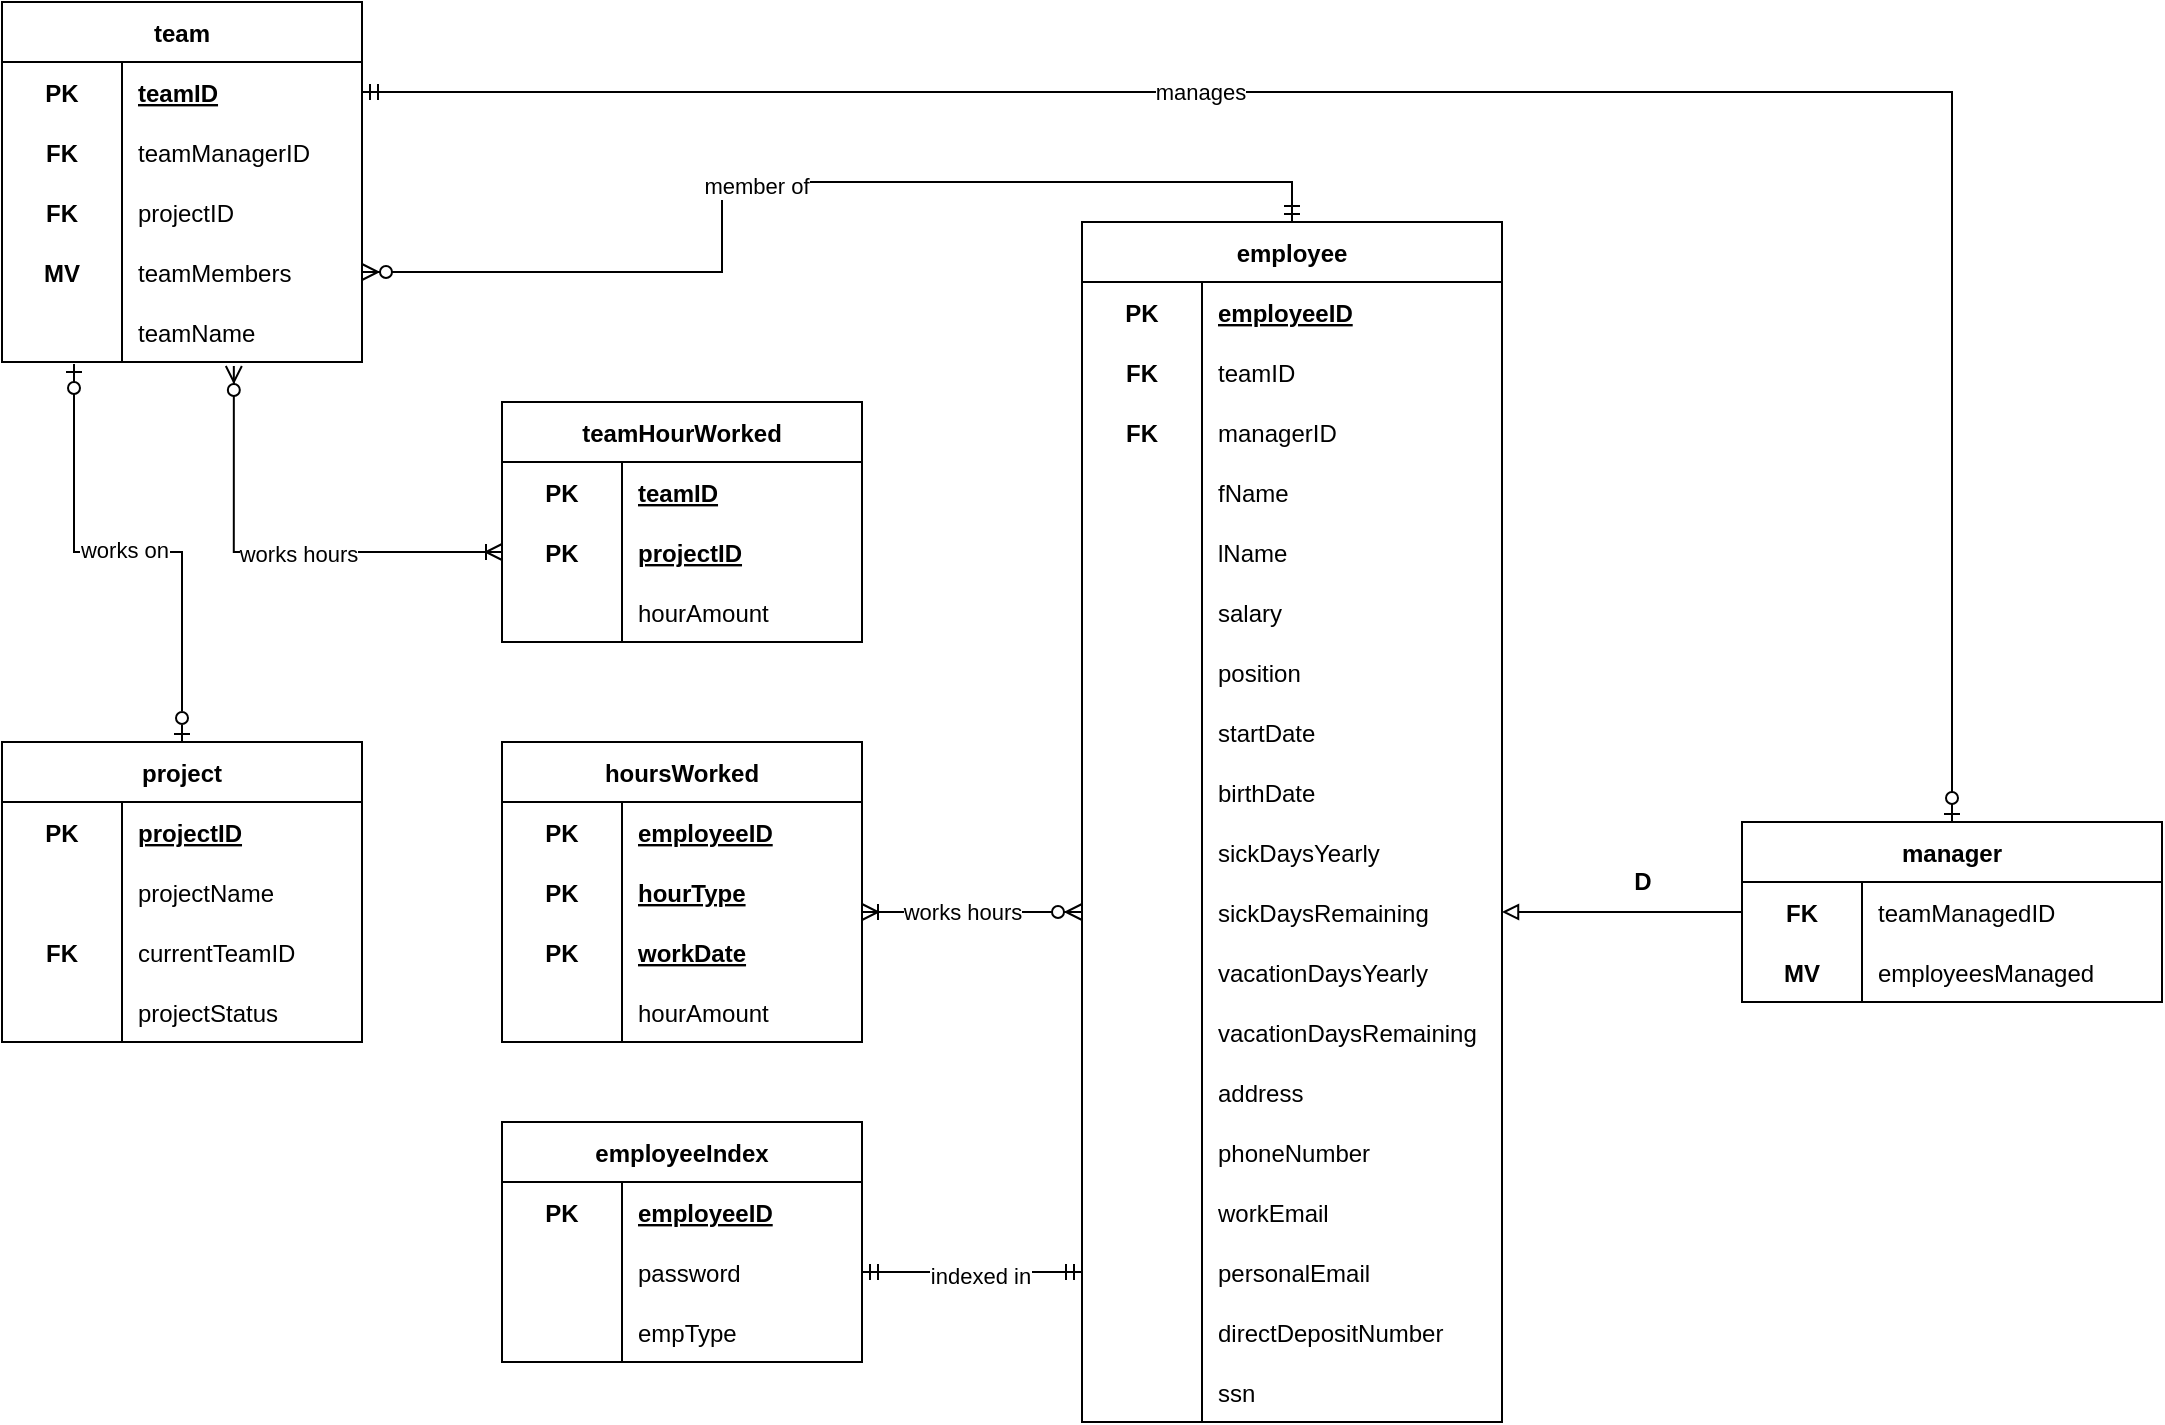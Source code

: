 <mxfile version="20.5.3" type="device"><diagram id="UyxxcoIgogBqNvBhuy1x" name="Page-1"><mxGraphModel dx="1550" dy="852" grid="1" gridSize="10" guides="1" tooltips="1" connect="1" arrows="1" fold="1" page="1" pageScale="1" pageWidth="850" pageHeight="1100" math="0" shadow="0"><root><mxCell id="0"/><mxCell id="1" parent="0"/><mxCell id="h17wsLK1mY-6KiCvtkAH-1" value="employee" style="shape=table;startSize=30;container=1;collapsible=1;childLayout=tableLayout;fixedRows=1;rowLines=0;fontStyle=1;align=center;resizeLast=1;" vertex="1" parent="1"><mxGeometry x="680" y="350" width="210" height="600" as="geometry"/></mxCell><mxCell id="h17wsLK1mY-6KiCvtkAH-2" value="" style="shape=tableRow;horizontal=0;startSize=0;swimlaneHead=0;swimlaneBody=0;fillColor=none;collapsible=0;dropTarget=0;points=[[0,0.5],[1,0.5]];portConstraint=eastwest;top=0;left=0;right=0;bottom=0;" vertex="1" parent="h17wsLK1mY-6KiCvtkAH-1"><mxGeometry y="30" width="210" height="30" as="geometry"/></mxCell><mxCell id="h17wsLK1mY-6KiCvtkAH-3" value="PK" style="shape=partialRectangle;connectable=0;fillColor=none;top=0;left=0;bottom=0;right=0;fontStyle=1;overflow=hidden;" vertex="1" parent="h17wsLK1mY-6KiCvtkAH-2"><mxGeometry width="60" height="30" as="geometry"><mxRectangle width="60" height="30" as="alternateBounds"/></mxGeometry></mxCell><mxCell id="h17wsLK1mY-6KiCvtkAH-4" value="employeeID" style="shape=partialRectangle;connectable=0;fillColor=none;top=0;left=0;bottom=0;right=0;align=left;spacingLeft=6;fontStyle=5;overflow=hidden;" vertex="1" parent="h17wsLK1mY-6KiCvtkAH-2"><mxGeometry x="60" width="150" height="30" as="geometry"><mxRectangle width="150" height="30" as="alternateBounds"/></mxGeometry></mxCell><mxCell id="h17wsLK1mY-6KiCvtkAH-8" value="" style="shape=tableRow;horizontal=0;startSize=0;swimlaneHead=0;swimlaneBody=0;fillColor=none;collapsible=0;dropTarget=0;points=[[0,0.5],[1,0.5]];portConstraint=eastwest;top=0;left=0;right=0;bottom=0;" vertex="1" parent="h17wsLK1mY-6KiCvtkAH-1"><mxGeometry y="60" width="210" height="30" as="geometry"/></mxCell><mxCell id="h17wsLK1mY-6KiCvtkAH-9" value="FK" style="shape=partialRectangle;connectable=0;fillColor=none;top=0;left=0;bottom=0;right=0;editable=1;overflow=hidden;fontStyle=1" vertex="1" parent="h17wsLK1mY-6KiCvtkAH-8"><mxGeometry width="60" height="30" as="geometry"><mxRectangle width="60" height="30" as="alternateBounds"/></mxGeometry></mxCell><mxCell id="h17wsLK1mY-6KiCvtkAH-10" value="teamID" style="shape=partialRectangle;connectable=0;fillColor=none;top=0;left=0;bottom=0;right=0;align=left;spacingLeft=6;overflow=hidden;" vertex="1" parent="h17wsLK1mY-6KiCvtkAH-8"><mxGeometry x="60" width="150" height="30" as="geometry"><mxRectangle width="150" height="30" as="alternateBounds"/></mxGeometry></mxCell><mxCell id="h17wsLK1mY-6KiCvtkAH-11" value="" style="shape=tableRow;horizontal=0;startSize=0;swimlaneHead=0;swimlaneBody=0;fillColor=none;collapsible=0;dropTarget=0;points=[[0,0.5],[1,0.5]];portConstraint=eastwest;top=0;left=0;right=0;bottom=0;" vertex="1" parent="h17wsLK1mY-6KiCvtkAH-1"><mxGeometry y="90" width="210" height="30" as="geometry"/></mxCell><mxCell id="h17wsLK1mY-6KiCvtkAH-12" value="FK" style="shape=partialRectangle;connectable=0;fillColor=none;top=0;left=0;bottom=0;right=0;editable=1;overflow=hidden;fontStyle=1" vertex="1" parent="h17wsLK1mY-6KiCvtkAH-11"><mxGeometry width="60" height="30" as="geometry"><mxRectangle width="60" height="30" as="alternateBounds"/></mxGeometry></mxCell><mxCell id="h17wsLK1mY-6KiCvtkAH-13" value="managerID" style="shape=partialRectangle;connectable=0;fillColor=none;top=0;left=0;bottom=0;right=0;align=left;spacingLeft=6;overflow=hidden;" vertex="1" parent="h17wsLK1mY-6KiCvtkAH-11"><mxGeometry x="60" width="150" height="30" as="geometry"><mxRectangle width="150" height="30" as="alternateBounds"/></mxGeometry></mxCell><mxCell id="h17wsLK1mY-6KiCvtkAH-17" value="" style="shape=tableRow;horizontal=0;startSize=0;swimlaneHead=0;swimlaneBody=0;fillColor=none;collapsible=0;dropTarget=0;points=[[0,0.5],[1,0.5]];portConstraint=eastwest;top=0;left=0;right=0;bottom=0;" vertex="1" parent="h17wsLK1mY-6KiCvtkAH-1"><mxGeometry y="120" width="210" height="30" as="geometry"/></mxCell><mxCell id="h17wsLK1mY-6KiCvtkAH-18" value="" style="shape=partialRectangle;connectable=0;fillColor=none;top=0;left=0;bottom=0;right=0;editable=1;overflow=hidden;" vertex="1" parent="h17wsLK1mY-6KiCvtkAH-17"><mxGeometry width="60" height="30" as="geometry"><mxRectangle width="60" height="30" as="alternateBounds"/></mxGeometry></mxCell><mxCell id="h17wsLK1mY-6KiCvtkAH-19" value="fName" style="shape=partialRectangle;connectable=0;fillColor=none;top=0;left=0;bottom=0;right=0;align=left;spacingLeft=6;overflow=hidden;" vertex="1" parent="h17wsLK1mY-6KiCvtkAH-17"><mxGeometry x="60" width="150" height="30" as="geometry"><mxRectangle width="150" height="30" as="alternateBounds"/></mxGeometry></mxCell><mxCell id="h17wsLK1mY-6KiCvtkAH-20" value="" style="shape=tableRow;horizontal=0;startSize=0;swimlaneHead=0;swimlaneBody=0;fillColor=none;collapsible=0;dropTarget=0;points=[[0,0.5],[1,0.5]];portConstraint=eastwest;top=0;left=0;right=0;bottom=0;" vertex="1" parent="h17wsLK1mY-6KiCvtkAH-1"><mxGeometry y="150" width="210" height="30" as="geometry"/></mxCell><mxCell id="h17wsLK1mY-6KiCvtkAH-21" value="" style="shape=partialRectangle;connectable=0;fillColor=none;top=0;left=0;bottom=0;right=0;editable=1;overflow=hidden;" vertex="1" parent="h17wsLK1mY-6KiCvtkAH-20"><mxGeometry width="60" height="30" as="geometry"><mxRectangle width="60" height="30" as="alternateBounds"/></mxGeometry></mxCell><mxCell id="h17wsLK1mY-6KiCvtkAH-22" value="lName" style="shape=partialRectangle;connectable=0;fillColor=none;top=0;left=0;bottom=0;right=0;align=left;spacingLeft=6;overflow=hidden;" vertex="1" parent="h17wsLK1mY-6KiCvtkAH-20"><mxGeometry x="60" width="150" height="30" as="geometry"><mxRectangle width="150" height="30" as="alternateBounds"/></mxGeometry></mxCell><mxCell id="h17wsLK1mY-6KiCvtkAH-23" value="" style="shape=tableRow;horizontal=0;startSize=0;swimlaneHead=0;swimlaneBody=0;fillColor=none;collapsible=0;dropTarget=0;points=[[0,0.5],[1,0.5]];portConstraint=eastwest;top=0;left=0;right=0;bottom=0;" vertex="1" parent="h17wsLK1mY-6KiCvtkAH-1"><mxGeometry y="180" width="210" height="30" as="geometry"/></mxCell><mxCell id="h17wsLK1mY-6KiCvtkAH-24" value="" style="shape=partialRectangle;connectable=0;fillColor=none;top=0;left=0;bottom=0;right=0;editable=1;overflow=hidden;" vertex="1" parent="h17wsLK1mY-6KiCvtkAH-23"><mxGeometry width="60" height="30" as="geometry"><mxRectangle width="60" height="30" as="alternateBounds"/></mxGeometry></mxCell><mxCell id="h17wsLK1mY-6KiCvtkAH-25" value="salary" style="shape=partialRectangle;connectable=0;fillColor=none;top=0;left=0;bottom=0;right=0;align=left;spacingLeft=6;overflow=hidden;" vertex="1" parent="h17wsLK1mY-6KiCvtkAH-23"><mxGeometry x="60" width="150" height="30" as="geometry"><mxRectangle width="150" height="30" as="alternateBounds"/></mxGeometry></mxCell><mxCell id="h17wsLK1mY-6KiCvtkAH-26" value="" style="shape=tableRow;horizontal=0;startSize=0;swimlaneHead=0;swimlaneBody=0;fillColor=none;collapsible=0;dropTarget=0;points=[[0,0.5],[1,0.5]];portConstraint=eastwest;top=0;left=0;right=0;bottom=0;" vertex="1" parent="h17wsLK1mY-6KiCvtkAH-1"><mxGeometry y="210" width="210" height="30" as="geometry"/></mxCell><mxCell id="h17wsLK1mY-6KiCvtkAH-27" value="" style="shape=partialRectangle;connectable=0;fillColor=none;top=0;left=0;bottom=0;right=0;editable=1;overflow=hidden;" vertex="1" parent="h17wsLK1mY-6KiCvtkAH-26"><mxGeometry width="60" height="30" as="geometry"><mxRectangle width="60" height="30" as="alternateBounds"/></mxGeometry></mxCell><mxCell id="h17wsLK1mY-6KiCvtkAH-28" value="position" style="shape=partialRectangle;connectable=0;fillColor=none;top=0;left=0;bottom=0;right=0;align=left;spacingLeft=6;overflow=hidden;" vertex="1" parent="h17wsLK1mY-6KiCvtkAH-26"><mxGeometry x="60" width="150" height="30" as="geometry"><mxRectangle width="150" height="30" as="alternateBounds"/></mxGeometry></mxCell><mxCell id="h17wsLK1mY-6KiCvtkAH-29" value="" style="shape=tableRow;horizontal=0;startSize=0;swimlaneHead=0;swimlaneBody=0;fillColor=none;collapsible=0;dropTarget=0;points=[[0,0.5],[1,0.5]];portConstraint=eastwest;top=0;left=0;right=0;bottom=0;" vertex="1" parent="h17wsLK1mY-6KiCvtkAH-1"><mxGeometry y="240" width="210" height="30" as="geometry"/></mxCell><mxCell id="h17wsLK1mY-6KiCvtkAH-30" value="" style="shape=partialRectangle;connectable=0;fillColor=none;top=0;left=0;bottom=0;right=0;editable=1;overflow=hidden;" vertex="1" parent="h17wsLK1mY-6KiCvtkAH-29"><mxGeometry width="60" height="30" as="geometry"><mxRectangle width="60" height="30" as="alternateBounds"/></mxGeometry></mxCell><mxCell id="h17wsLK1mY-6KiCvtkAH-31" value="startDate" style="shape=partialRectangle;connectable=0;fillColor=none;top=0;left=0;bottom=0;right=0;align=left;spacingLeft=6;overflow=hidden;" vertex="1" parent="h17wsLK1mY-6KiCvtkAH-29"><mxGeometry x="60" width="150" height="30" as="geometry"><mxRectangle width="150" height="30" as="alternateBounds"/></mxGeometry></mxCell><mxCell id="h17wsLK1mY-6KiCvtkAH-32" value="" style="shape=tableRow;horizontal=0;startSize=0;swimlaneHead=0;swimlaneBody=0;fillColor=none;collapsible=0;dropTarget=0;points=[[0,0.5],[1,0.5]];portConstraint=eastwest;top=0;left=0;right=0;bottom=0;" vertex="1" parent="h17wsLK1mY-6KiCvtkAH-1"><mxGeometry y="270" width="210" height="30" as="geometry"/></mxCell><mxCell id="h17wsLK1mY-6KiCvtkAH-33" value="" style="shape=partialRectangle;connectable=0;fillColor=none;top=0;left=0;bottom=0;right=0;editable=1;overflow=hidden;" vertex="1" parent="h17wsLK1mY-6KiCvtkAH-32"><mxGeometry width="60" height="30" as="geometry"><mxRectangle width="60" height="30" as="alternateBounds"/></mxGeometry></mxCell><mxCell id="h17wsLK1mY-6KiCvtkAH-34" value="birthDate" style="shape=partialRectangle;connectable=0;fillColor=none;top=0;left=0;bottom=0;right=0;align=left;spacingLeft=6;overflow=hidden;" vertex="1" parent="h17wsLK1mY-6KiCvtkAH-32"><mxGeometry x="60" width="150" height="30" as="geometry"><mxRectangle width="150" height="30" as="alternateBounds"/></mxGeometry></mxCell><mxCell id="h17wsLK1mY-6KiCvtkAH-35" value="" style="shape=tableRow;horizontal=0;startSize=0;swimlaneHead=0;swimlaneBody=0;fillColor=none;collapsible=0;dropTarget=0;points=[[0,0.5],[1,0.5]];portConstraint=eastwest;top=0;left=0;right=0;bottom=0;" vertex="1" parent="h17wsLK1mY-6KiCvtkAH-1"><mxGeometry y="300" width="210" height="30" as="geometry"/></mxCell><mxCell id="h17wsLK1mY-6KiCvtkAH-36" value="" style="shape=partialRectangle;connectable=0;fillColor=none;top=0;left=0;bottom=0;right=0;editable=1;overflow=hidden;" vertex="1" parent="h17wsLK1mY-6KiCvtkAH-35"><mxGeometry width="60" height="30" as="geometry"><mxRectangle width="60" height="30" as="alternateBounds"/></mxGeometry></mxCell><mxCell id="h17wsLK1mY-6KiCvtkAH-37" value="sickDaysYearly" style="shape=partialRectangle;connectable=0;fillColor=none;top=0;left=0;bottom=0;right=0;align=left;spacingLeft=6;overflow=hidden;" vertex="1" parent="h17wsLK1mY-6KiCvtkAH-35"><mxGeometry x="60" width="150" height="30" as="geometry"><mxRectangle width="150" height="30" as="alternateBounds"/></mxGeometry></mxCell><mxCell id="h17wsLK1mY-6KiCvtkAH-38" value="" style="shape=tableRow;horizontal=0;startSize=0;swimlaneHead=0;swimlaneBody=0;fillColor=none;collapsible=0;dropTarget=0;points=[[0,0.5],[1,0.5]];portConstraint=eastwest;top=0;left=0;right=0;bottom=0;" vertex="1" parent="h17wsLK1mY-6KiCvtkAH-1"><mxGeometry y="330" width="210" height="30" as="geometry"/></mxCell><mxCell id="h17wsLK1mY-6KiCvtkAH-39" value="" style="shape=partialRectangle;connectable=0;fillColor=none;top=0;left=0;bottom=0;right=0;editable=1;overflow=hidden;" vertex="1" parent="h17wsLK1mY-6KiCvtkAH-38"><mxGeometry width="60" height="30" as="geometry"><mxRectangle width="60" height="30" as="alternateBounds"/></mxGeometry></mxCell><mxCell id="h17wsLK1mY-6KiCvtkAH-40" value="sickDaysRemaining" style="shape=partialRectangle;connectable=0;fillColor=none;top=0;left=0;bottom=0;right=0;align=left;spacingLeft=6;overflow=hidden;" vertex="1" parent="h17wsLK1mY-6KiCvtkAH-38"><mxGeometry x="60" width="150" height="30" as="geometry"><mxRectangle width="150" height="30" as="alternateBounds"/></mxGeometry></mxCell><mxCell id="h17wsLK1mY-6KiCvtkAH-41" value="" style="shape=tableRow;horizontal=0;startSize=0;swimlaneHead=0;swimlaneBody=0;fillColor=none;collapsible=0;dropTarget=0;points=[[0,0.5],[1,0.5]];portConstraint=eastwest;top=0;left=0;right=0;bottom=0;" vertex="1" parent="h17wsLK1mY-6KiCvtkAH-1"><mxGeometry y="360" width="210" height="30" as="geometry"/></mxCell><mxCell id="h17wsLK1mY-6KiCvtkAH-42" value="" style="shape=partialRectangle;connectable=0;fillColor=none;top=0;left=0;bottom=0;right=0;editable=1;overflow=hidden;" vertex="1" parent="h17wsLK1mY-6KiCvtkAH-41"><mxGeometry width="60" height="30" as="geometry"><mxRectangle width="60" height="30" as="alternateBounds"/></mxGeometry></mxCell><mxCell id="h17wsLK1mY-6KiCvtkAH-43" value="vacationDaysYearly" style="shape=partialRectangle;connectable=0;fillColor=none;top=0;left=0;bottom=0;right=0;align=left;spacingLeft=6;overflow=hidden;" vertex="1" parent="h17wsLK1mY-6KiCvtkAH-41"><mxGeometry x="60" width="150" height="30" as="geometry"><mxRectangle width="150" height="30" as="alternateBounds"/></mxGeometry></mxCell><mxCell id="h17wsLK1mY-6KiCvtkAH-44" value="" style="shape=tableRow;horizontal=0;startSize=0;swimlaneHead=0;swimlaneBody=0;fillColor=none;collapsible=0;dropTarget=0;points=[[0,0.5],[1,0.5]];portConstraint=eastwest;top=0;left=0;right=0;bottom=0;" vertex="1" parent="h17wsLK1mY-6KiCvtkAH-1"><mxGeometry y="390" width="210" height="30" as="geometry"/></mxCell><mxCell id="h17wsLK1mY-6KiCvtkAH-45" value="" style="shape=partialRectangle;connectable=0;fillColor=none;top=0;left=0;bottom=0;right=0;editable=1;overflow=hidden;" vertex="1" parent="h17wsLK1mY-6KiCvtkAH-44"><mxGeometry width="60" height="30" as="geometry"><mxRectangle width="60" height="30" as="alternateBounds"/></mxGeometry></mxCell><mxCell id="h17wsLK1mY-6KiCvtkAH-46" value="vacationDaysRemaining" style="shape=partialRectangle;connectable=0;fillColor=none;top=0;left=0;bottom=0;right=0;align=left;spacingLeft=6;overflow=hidden;" vertex="1" parent="h17wsLK1mY-6KiCvtkAH-44"><mxGeometry x="60" width="150" height="30" as="geometry"><mxRectangle width="150" height="30" as="alternateBounds"/></mxGeometry></mxCell><mxCell id="h17wsLK1mY-6KiCvtkAH-47" value="" style="shape=tableRow;horizontal=0;startSize=0;swimlaneHead=0;swimlaneBody=0;fillColor=none;collapsible=0;dropTarget=0;points=[[0,0.5],[1,0.5]];portConstraint=eastwest;top=0;left=0;right=0;bottom=0;" vertex="1" parent="h17wsLK1mY-6KiCvtkAH-1"><mxGeometry y="420" width="210" height="30" as="geometry"/></mxCell><mxCell id="h17wsLK1mY-6KiCvtkAH-48" value="" style="shape=partialRectangle;connectable=0;fillColor=none;top=0;left=0;bottom=0;right=0;editable=1;overflow=hidden;" vertex="1" parent="h17wsLK1mY-6KiCvtkAH-47"><mxGeometry width="60" height="30" as="geometry"><mxRectangle width="60" height="30" as="alternateBounds"/></mxGeometry></mxCell><mxCell id="h17wsLK1mY-6KiCvtkAH-49" value="address" style="shape=partialRectangle;connectable=0;fillColor=none;top=0;left=0;bottom=0;right=0;align=left;spacingLeft=6;overflow=hidden;" vertex="1" parent="h17wsLK1mY-6KiCvtkAH-47"><mxGeometry x="60" width="150" height="30" as="geometry"><mxRectangle width="150" height="30" as="alternateBounds"/></mxGeometry></mxCell><mxCell id="h17wsLK1mY-6KiCvtkAH-50" value="" style="shape=tableRow;horizontal=0;startSize=0;swimlaneHead=0;swimlaneBody=0;fillColor=none;collapsible=0;dropTarget=0;points=[[0,0.5],[1,0.5]];portConstraint=eastwest;top=0;left=0;right=0;bottom=0;" vertex="1" parent="h17wsLK1mY-6KiCvtkAH-1"><mxGeometry y="450" width="210" height="30" as="geometry"/></mxCell><mxCell id="h17wsLK1mY-6KiCvtkAH-51" value="" style="shape=partialRectangle;connectable=0;fillColor=none;top=0;left=0;bottom=0;right=0;editable=1;overflow=hidden;" vertex="1" parent="h17wsLK1mY-6KiCvtkAH-50"><mxGeometry width="60" height="30" as="geometry"><mxRectangle width="60" height="30" as="alternateBounds"/></mxGeometry></mxCell><mxCell id="h17wsLK1mY-6KiCvtkAH-52" value="phoneNumber" style="shape=partialRectangle;connectable=0;fillColor=none;top=0;left=0;bottom=0;right=0;align=left;spacingLeft=6;overflow=hidden;" vertex="1" parent="h17wsLK1mY-6KiCvtkAH-50"><mxGeometry x="60" width="150" height="30" as="geometry"><mxRectangle width="150" height="30" as="alternateBounds"/></mxGeometry></mxCell><mxCell id="h17wsLK1mY-6KiCvtkAH-53" value="" style="shape=tableRow;horizontal=0;startSize=0;swimlaneHead=0;swimlaneBody=0;fillColor=none;collapsible=0;dropTarget=0;points=[[0,0.5],[1,0.5]];portConstraint=eastwest;top=0;left=0;right=0;bottom=0;" vertex="1" parent="h17wsLK1mY-6KiCvtkAH-1"><mxGeometry y="480" width="210" height="30" as="geometry"/></mxCell><mxCell id="h17wsLK1mY-6KiCvtkAH-54" value="" style="shape=partialRectangle;connectable=0;fillColor=none;top=0;left=0;bottom=0;right=0;editable=1;overflow=hidden;" vertex="1" parent="h17wsLK1mY-6KiCvtkAH-53"><mxGeometry width="60" height="30" as="geometry"><mxRectangle width="60" height="30" as="alternateBounds"/></mxGeometry></mxCell><mxCell id="h17wsLK1mY-6KiCvtkAH-55" value="workEmail" style="shape=partialRectangle;connectable=0;fillColor=none;top=0;left=0;bottom=0;right=0;align=left;spacingLeft=6;overflow=hidden;" vertex="1" parent="h17wsLK1mY-6KiCvtkAH-53"><mxGeometry x="60" width="150" height="30" as="geometry"><mxRectangle width="150" height="30" as="alternateBounds"/></mxGeometry></mxCell><mxCell id="h17wsLK1mY-6KiCvtkAH-56" value="" style="shape=tableRow;horizontal=0;startSize=0;swimlaneHead=0;swimlaneBody=0;fillColor=none;collapsible=0;dropTarget=0;points=[[0,0.5],[1,0.5]];portConstraint=eastwest;top=0;left=0;right=0;bottom=0;" vertex="1" parent="h17wsLK1mY-6KiCvtkAH-1"><mxGeometry y="510" width="210" height="30" as="geometry"/></mxCell><mxCell id="h17wsLK1mY-6KiCvtkAH-57" value="" style="shape=partialRectangle;connectable=0;fillColor=none;top=0;left=0;bottom=0;right=0;editable=1;overflow=hidden;" vertex="1" parent="h17wsLK1mY-6KiCvtkAH-56"><mxGeometry width="60" height="30" as="geometry"><mxRectangle width="60" height="30" as="alternateBounds"/></mxGeometry></mxCell><mxCell id="h17wsLK1mY-6KiCvtkAH-58" value="personalEmail" style="shape=partialRectangle;connectable=0;fillColor=none;top=0;left=0;bottom=0;right=0;align=left;spacingLeft=6;overflow=hidden;" vertex="1" parent="h17wsLK1mY-6KiCvtkAH-56"><mxGeometry x="60" width="150" height="30" as="geometry"><mxRectangle width="150" height="30" as="alternateBounds"/></mxGeometry></mxCell><mxCell id="h17wsLK1mY-6KiCvtkAH-59" value="" style="shape=tableRow;horizontal=0;startSize=0;swimlaneHead=0;swimlaneBody=0;fillColor=none;collapsible=0;dropTarget=0;points=[[0,0.5],[1,0.5]];portConstraint=eastwest;top=0;left=0;right=0;bottom=0;" vertex="1" parent="h17wsLK1mY-6KiCvtkAH-1"><mxGeometry y="540" width="210" height="30" as="geometry"/></mxCell><mxCell id="h17wsLK1mY-6KiCvtkAH-60" value="" style="shape=partialRectangle;connectable=0;fillColor=none;top=0;left=0;bottom=0;right=0;editable=1;overflow=hidden;" vertex="1" parent="h17wsLK1mY-6KiCvtkAH-59"><mxGeometry width="60" height="30" as="geometry"><mxRectangle width="60" height="30" as="alternateBounds"/></mxGeometry></mxCell><mxCell id="h17wsLK1mY-6KiCvtkAH-61" value="directDepositNumber" style="shape=partialRectangle;connectable=0;fillColor=none;top=0;left=0;bottom=0;right=0;align=left;spacingLeft=6;overflow=hidden;" vertex="1" parent="h17wsLK1mY-6KiCvtkAH-59"><mxGeometry x="60" width="150" height="30" as="geometry"><mxRectangle width="150" height="30" as="alternateBounds"/></mxGeometry></mxCell><mxCell id="h17wsLK1mY-6KiCvtkAH-62" value="" style="shape=tableRow;horizontal=0;startSize=0;swimlaneHead=0;swimlaneBody=0;fillColor=none;collapsible=0;dropTarget=0;points=[[0,0.5],[1,0.5]];portConstraint=eastwest;top=0;left=0;right=0;bottom=0;" vertex="1" parent="h17wsLK1mY-6KiCvtkAH-1"><mxGeometry y="570" width="210" height="30" as="geometry"/></mxCell><mxCell id="h17wsLK1mY-6KiCvtkAH-63" value="" style="shape=partialRectangle;connectable=0;fillColor=none;top=0;left=0;bottom=0;right=0;editable=1;overflow=hidden;" vertex="1" parent="h17wsLK1mY-6KiCvtkAH-62"><mxGeometry width="60" height="30" as="geometry"><mxRectangle width="60" height="30" as="alternateBounds"/></mxGeometry></mxCell><mxCell id="h17wsLK1mY-6KiCvtkAH-64" value="ssn" style="shape=partialRectangle;connectable=0;fillColor=none;top=0;left=0;bottom=0;right=0;align=left;spacingLeft=6;overflow=hidden;" vertex="1" parent="h17wsLK1mY-6KiCvtkAH-62"><mxGeometry x="60" width="150" height="30" as="geometry"><mxRectangle width="150" height="30" as="alternateBounds"/></mxGeometry></mxCell><mxCell id="h17wsLK1mY-6KiCvtkAH-65" value="manager" style="shape=table;startSize=30;container=1;collapsible=1;childLayout=tableLayout;fixedRows=1;rowLines=0;fontStyle=1;align=center;resizeLast=1;" vertex="1" parent="1"><mxGeometry x="1010" y="650" width="210" height="90" as="geometry"/></mxCell><mxCell id="h17wsLK1mY-6KiCvtkAH-187" value="" style="shape=tableRow;horizontal=0;startSize=0;swimlaneHead=0;swimlaneBody=0;fillColor=none;collapsible=0;dropTarget=0;points=[[0,0.5],[1,0.5]];portConstraint=eastwest;top=0;left=0;right=0;bottom=0;" vertex="1" parent="h17wsLK1mY-6KiCvtkAH-65"><mxGeometry y="30" width="210" height="30" as="geometry"/></mxCell><mxCell id="h17wsLK1mY-6KiCvtkAH-188" value="FK" style="shape=partialRectangle;connectable=0;fillColor=none;top=0;left=0;bottom=0;right=0;editable=1;overflow=hidden;fontStyle=1" vertex="1" parent="h17wsLK1mY-6KiCvtkAH-187"><mxGeometry width="60" height="30" as="geometry"><mxRectangle width="60" height="30" as="alternateBounds"/></mxGeometry></mxCell><mxCell id="h17wsLK1mY-6KiCvtkAH-189" value="teamManagedID" style="shape=partialRectangle;connectable=0;fillColor=none;top=0;left=0;bottom=0;right=0;align=left;spacingLeft=6;overflow=hidden;" vertex="1" parent="h17wsLK1mY-6KiCvtkAH-187"><mxGeometry x="60" width="150" height="30" as="geometry"><mxRectangle width="150" height="30" as="alternateBounds"/></mxGeometry></mxCell><mxCell id="h17wsLK1mY-6KiCvtkAH-261" value="" style="shape=tableRow;horizontal=0;startSize=0;swimlaneHead=0;swimlaneBody=0;fillColor=none;collapsible=0;dropTarget=0;points=[[0,0.5],[1,0.5]];portConstraint=eastwest;top=0;left=0;right=0;bottom=0;" vertex="1" parent="h17wsLK1mY-6KiCvtkAH-65"><mxGeometry y="60" width="210" height="30" as="geometry"/></mxCell><mxCell id="h17wsLK1mY-6KiCvtkAH-262" value="MV" style="shape=partialRectangle;connectable=0;fillColor=none;top=0;left=0;bottom=0;right=0;editable=1;overflow=hidden;fontStyle=1" vertex="1" parent="h17wsLK1mY-6KiCvtkAH-261"><mxGeometry width="60" height="30" as="geometry"><mxRectangle width="60" height="30" as="alternateBounds"/></mxGeometry></mxCell><mxCell id="h17wsLK1mY-6KiCvtkAH-263" value="employeesManaged" style="shape=partialRectangle;connectable=0;fillColor=none;top=0;left=0;bottom=0;right=0;align=left;spacingLeft=6;overflow=hidden;" vertex="1" parent="h17wsLK1mY-6KiCvtkAH-261"><mxGeometry x="60" width="150" height="30" as="geometry"><mxRectangle width="150" height="30" as="alternateBounds"/></mxGeometry></mxCell><mxCell id="h17wsLK1mY-6KiCvtkAH-193" value="project" style="shape=table;startSize=30;container=1;collapsible=1;childLayout=tableLayout;fixedRows=1;rowLines=0;fontStyle=1;align=center;resizeLast=1;" vertex="1" parent="1"><mxGeometry x="140" y="610" width="180" height="150" as="geometry"/></mxCell><mxCell id="h17wsLK1mY-6KiCvtkAH-194" value="" style="shape=tableRow;horizontal=0;startSize=0;swimlaneHead=0;swimlaneBody=0;fillColor=none;collapsible=0;dropTarget=0;points=[[0,0.5],[1,0.5]];portConstraint=eastwest;top=0;left=0;right=0;bottom=0;" vertex="1" parent="h17wsLK1mY-6KiCvtkAH-193"><mxGeometry y="30" width="180" height="30" as="geometry"/></mxCell><mxCell id="h17wsLK1mY-6KiCvtkAH-195" value="PK" style="shape=partialRectangle;connectable=0;fillColor=none;top=0;left=0;bottom=0;right=0;fontStyle=1;overflow=hidden;" vertex="1" parent="h17wsLK1mY-6KiCvtkAH-194"><mxGeometry width="60" height="30" as="geometry"><mxRectangle width="60" height="30" as="alternateBounds"/></mxGeometry></mxCell><mxCell id="h17wsLK1mY-6KiCvtkAH-196" value="projectID" style="shape=partialRectangle;connectable=0;fillColor=none;top=0;left=0;bottom=0;right=0;align=left;spacingLeft=6;fontStyle=5;overflow=hidden;" vertex="1" parent="h17wsLK1mY-6KiCvtkAH-194"><mxGeometry x="60" width="120" height="30" as="geometry"><mxRectangle width="120" height="30" as="alternateBounds"/></mxGeometry></mxCell><mxCell id="h17wsLK1mY-6KiCvtkAH-200" value="" style="shape=tableRow;horizontal=0;startSize=0;swimlaneHead=0;swimlaneBody=0;fillColor=none;collapsible=0;dropTarget=0;points=[[0,0.5],[1,0.5]];portConstraint=eastwest;top=0;left=0;right=0;bottom=0;" vertex="1" parent="h17wsLK1mY-6KiCvtkAH-193"><mxGeometry y="60" width="180" height="30" as="geometry"/></mxCell><mxCell id="h17wsLK1mY-6KiCvtkAH-201" value="" style="shape=partialRectangle;connectable=0;fillColor=none;top=0;left=0;bottom=0;right=0;editable=1;overflow=hidden;" vertex="1" parent="h17wsLK1mY-6KiCvtkAH-200"><mxGeometry width="60" height="30" as="geometry"><mxRectangle width="60" height="30" as="alternateBounds"/></mxGeometry></mxCell><mxCell id="h17wsLK1mY-6KiCvtkAH-202" value="projectName" style="shape=partialRectangle;connectable=0;fillColor=none;top=0;left=0;bottom=0;right=0;align=left;spacingLeft=6;overflow=hidden;" vertex="1" parent="h17wsLK1mY-6KiCvtkAH-200"><mxGeometry x="60" width="120" height="30" as="geometry"><mxRectangle width="120" height="30" as="alternateBounds"/></mxGeometry></mxCell><mxCell id="h17wsLK1mY-6KiCvtkAH-203" value="" style="shape=tableRow;horizontal=0;startSize=0;swimlaneHead=0;swimlaneBody=0;fillColor=none;collapsible=0;dropTarget=0;points=[[0,0.5],[1,0.5]];portConstraint=eastwest;top=0;left=0;right=0;bottom=0;" vertex="1" parent="h17wsLK1mY-6KiCvtkAH-193"><mxGeometry y="90" width="180" height="30" as="geometry"/></mxCell><mxCell id="h17wsLK1mY-6KiCvtkAH-204" value="FK" style="shape=partialRectangle;connectable=0;fillColor=none;top=0;left=0;bottom=0;right=0;editable=1;overflow=hidden;fontStyle=1" vertex="1" parent="h17wsLK1mY-6KiCvtkAH-203"><mxGeometry width="60" height="30" as="geometry"><mxRectangle width="60" height="30" as="alternateBounds"/></mxGeometry></mxCell><mxCell id="h17wsLK1mY-6KiCvtkAH-205" value="currentTeamID" style="shape=partialRectangle;connectable=0;fillColor=none;top=0;left=0;bottom=0;right=0;align=left;spacingLeft=6;overflow=hidden;" vertex="1" parent="h17wsLK1mY-6KiCvtkAH-203"><mxGeometry x="60" width="120" height="30" as="geometry"><mxRectangle width="120" height="30" as="alternateBounds"/></mxGeometry></mxCell><mxCell id="h17wsLK1mY-6KiCvtkAH-226" value="" style="shape=tableRow;horizontal=0;startSize=0;swimlaneHead=0;swimlaneBody=0;fillColor=none;collapsible=0;dropTarget=0;points=[[0,0.5],[1,0.5]];portConstraint=eastwest;top=0;left=0;right=0;bottom=0;" vertex="1" parent="h17wsLK1mY-6KiCvtkAH-193"><mxGeometry y="120" width="180" height="30" as="geometry"/></mxCell><mxCell id="h17wsLK1mY-6KiCvtkAH-227" value="" style="shape=partialRectangle;connectable=0;fillColor=none;top=0;left=0;bottom=0;right=0;editable=1;overflow=hidden;" vertex="1" parent="h17wsLK1mY-6KiCvtkAH-226"><mxGeometry width="60" height="30" as="geometry"><mxRectangle width="60" height="30" as="alternateBounds"/></mxGeometry></mxCell><mxCell id="h17wsLK1mY-6KiCvtkAH-228" value="projectStatus" style="shape=partialRectangle;connectable=0;fillColor=none;top=0;left=0;bottom=0;right=0;align=left;spacingLeft=6;overflow=hidden;" vertex="1" parent="h17wsLK1mY-6KiCvtkAH-226"><mxGeometry x="60" width="120" height="30" as="geometry"><mxRectangle width="120" height="30" as="alternateBounds"/></mxGeometry></mxCell><mxCell id="h17wsLK1mY-6KiCvtkAH-235" value="team" style="shape=table;startSize=30;container=1;collapsible=1;childLayout=tableLayout;fixedRows=1;rowLines=0;fontStyle=1;align=center;resizeLast=1;" vertex="1" parent="1"><mxGeometry x="140" y="240" width="180" height="180" as="geometry"/></mxCell><mxCell id="h17wsLK1mY-6KiCvtkAH-236" value="" style="shape=tableRow;horizontal=0;startSize=0;swimlaneHead=0;swimlaneBody=0;fillColor=none;collapsible=0;dropTarget=0;points=[[0,0.5],[1,0.5]];portConstraint=eastwest;top=0;left=0;right=0;bottom=0;" vertex="1" parent="h17wsLK1mY-6KiCvtkAH-235"><mxGeometry y="30" width="180" height="30" as="geometry"/></mxCell><mxCell id="h17wsLK1mY-6KiCvtkAH-237" value="PK" style="shape=partialRectangle;connectable=0;fillColor=none;top=0;left=0;bottom=0;right=0;fontStyle=1;overflow=hidden;" vertex="1" parent="h17wsLK1mY-6KiCvtkAH-236"><mxGeometry width="60" height="30" as="geometry"><mxRectangle width="60" height="30" as="alternateBounds"/></mxGeometry></mxCell><mxCell id="h17wsLK1mY-6KiCvtkAH-238" value="teamID" style="shape=partialRectangle;connectable=0;fillColor=none;top=0;left=0;bottom=0;right=0;align=left;spacingLeft=6;fontStyle=5;overflow=hidden;" vertex="1" parent="h17wsLK1mY-6KiCvtkAH-236"><mxGeometry x="60" width="120" height="30" as="geometry"><mxRectangle width="120" height="30" as="alternateBounds"/></mxGeometry></mxCell><mxCell id="h17wsLK1mY-6KiCvtkAH-239" value="" style="shape=tableRow;horizontal=0;startSize=0;swimlaneHead=0;swimlaneBody=0;fillColor=none;collapsible=0;dropTarget=0;points=[[0,0.5],[1,0.5]];portConstraint=eastwest;top=0;left=0;right=0;bottom=0;" vertex="1" parent="h17wsLK1mY-6KiCvtkAH-235"><mxGeometry y="60" width="180" height="30" as="geometry"/></mxCell><mxCell id="h17wsLK1mY-6KiCvtkAH-240" value="FK" style="shape=partialRectangle;connectable=0;fillColor=none;top=0;left=0;bottom=0;right=0;editable=1;overflow=hidden;fontStyle=1" vertex="1" parent="h17wsLK1mY-6KiCvtkAH-239"><mxGeometry width="60" height="30" as="geometry"><mxRectangle width="60" height="30" as="alternateBounds"/></mxGeometry></mxCell><mxCell id="h17wsLK1mY-6KiCvtkAH-241" value="teamManagerID" style="shape=partialRectangle;connectable=0;fillColor=none;top=0;left=0;bottom=0;right=0;align=left;spacingLeft=6;overflow=hidden;" vertex="1" parent="h17wsLK1mY-6KiCvtkAH-239"><mxGeometry x="60" width="120" height="30" as="geometry"><mxRectangle width="120" height="30" as="alternateBounds"/></mxGeometry></mxCell><mxCell id="h17wsLK1mY-6KiCvtkAH-242" value="" style="shape=tableRow;horizontal=0;startSize=0;swimlaneHead=0;swimlaneBody=0;fillColor=none;collapsible=0;dropTarget=0;points=[[0,0.5],[1,0.5]];portConstraint=eastwest;top=0;left=0;right=0;bottom=0;" vertex="1" parent="h17wsLK1mY-6KiCvtkAH-235"><mxGeometry y="90" width="180" height="30" as="geometry"/></mxCell><mxCell id="h17wsLK1mY-6KiCvtkAH-243" value="FK" style="shape=partialRectangle;connectable=0;fillColor=none;top=0;left=0;bottom=0;right=0;editable=1;overflow=hidden;fontStyle=1" vertex="1" parent="h17wsLK1mY-6KiCvtkAH-242"><mxGeometry width="60" height="30" as="geometry"><mxRectangle width="60" height="30" as="alternateBounds"/></mxGeometry></mxCell><mxCell id="h17wsLK1mY-6KiCvtkAH-244" value="projectID" style="shape=partialRectangle;connectable=0;fillColor=none;top=0;left=0;bottom=0;right=0;align=left;spacingLeft=6;overflow=hidden;" vertex="1" parent="h17wsLK1mY-6KiCvtkAH-242"><mxGeometry x="60" width="120" height="30" as="geometry"><mxRectangle width="120" height="30" as="alternateBounds"/></mxGeometry></mxCell><mxCell id="h17wsLK1mY-6KiCvtkAH-245" value="" style="shape=tableRow;horizontal=0;startSize=0;swimlaneHead=0;swimlaneBody=0;fillColor=none;collapsible=0;dropTarget=0;points=[[0,0.5],[1,0.5]];portConstraint=eastwest;top=0;left=0;right=0;bottom=0;" vertex="1" parent="h17wsLK1mY-6KiCvtkAH-235"><mxGeometry y="120" width="180" height="30" as="geometry"/></mxCell><mxCell id="h17wsLK1mY-6KiCvtkAH-246" value="MV" style="shape=partialRectangle;connectable=0;fillColor=none;top=0;left=0;bottom=0;right=0;editable=1;overflow=hidden;fontStyle=1" vertex="1" parent="h17wsLK1mY-6KiCvtkAH-245"><mxGeometry width="60" height="30" as="geometry"><mxRectangle width="60" height="30" as="alternateBounds"/></mxGeometry></mxCell><mxCell id="h17wsLK1mY-6KiCvtkAH-247" value="teamMembers" style="shape=partialRectangle;connectable=0;fillColor=none;top=0;left=0;bottom=0;right=0;align=left;spacingLeft=6;overflow=hidden;" vertex="1" parent="h17wsLK1mY-6KiCvtkAH-245"><mxGeometry x="60" width="120" height="30" as="geometry"><mxRectangle width="120" height="30" as="alternateBounds"/></mxGeometry></mxCell><mxCell id="h17wsLK1mY-6KiCvtkAH-258" value="" style="shape=tableRow;horizontal=0;startSize=0;swimlaneHead=0;swimlaneBody=0;fillColor=none;collapsible=0;dropTarget=0;points=[[0,0.5],[1,0.5]];portConstraint=eastwest;top=0;left=0;right=0;bottom=0;" vertex="1" parent="h17wsLK1mY-6KiCvtkAH-235"><mxGeometry y="150" width="180" height="30" as="geometry"/></mxCell><mxCell id="h17wsLK1mY-6KiCvtkAH-259" value="" style="shape=partialRectangle;connectable=0;fillColor=none;top=0;left=0;bottom=0;right=0;editable=1;overflow=hidden;" vertex="1" parent="h17wsLK1mY-6KiCvtkAH-258"><mxGeometry width="60" height="30" as="geometry"><mxRectangle width="60" height="30" as="alternateBounds"/></mxGeometry></mxCell><mxCell id="h17wsLK1mY-6KiCvtkAH-260" value="teamName" style="shape=partialRectangle;connectable=0;fillColor=none;top=0;left=0;bottom=0;right=0;align=left;spacingLeft=6;overflow=hidden;" vertex="1" parent="h17wsLK1mY-6KiCvtkAH-258"><mxGeometry x="60" width="120" height="30" as="geometry"><mxRectangle width="120" height="30" as="alternateBounds"/></mxGeometry></mxCell><mxCell id="h17wsLK1mY-6KiCvtkAH-273" style="edgeStyle=orthogonalEdgeStyle;rounded=0;orthogonalLoop=1;jettySize=auto;html=1;endArrow=block;endFill=0;startArrow=none;startFill=0;exitX=0;exitY=0.5;exitDx=0;exitDy=0;" edge="1" parent="1" source="h17wsLK1mY-6KiCvtkAH-187" target="h17wsLK1mY-6KiCvtkAH-38"><mxGeometry relative="1" as="geometry"><mxPoint x="1000" y="455" as="sourcePoint"/></mxGeometry></mxCell><mxCell id="h17wsLK1mY-6KiCvtkAH-274" value="hoursWorked" style="shape=table;startSize=30;container=1;collapsible=1;childLayout=tableLayout;fixedRows=1;rowLines=0;fontStyle=1;align=center;resizeLast=1;" vertex="1" parent="1"><mxGeometry x="390" y="610" width="180" height="150" as="geometry"/></mxCell><mxCell id="h17wsLK1mY-6KiCvtkAH-318" value="" style="shape=tableRow;horizontal=0;startSize=0;swimlaneHead=0;swimlaneBody=0;fillColor=none;collapsible=0;dropTarget=0;points=[[0,0.5],[1,0.5]];portConstraint=eastwest;top=0;left=0;right=0;bottom=0;" vertex="1" parent="h17wsLK1mY-6KiCvtkAH-274"><mxGeometry y="30" width="180" height="30" as="geometry"/></mxCell><mxCell id="h17wsLK1mY-6KiCvtkAH-319" value="PK" style="shape=partialRectangle;connectable=0;fillColor=none;top=0;left=0;bottom=0;right=0;editable=1;overflow=hidden;fontStyle=1" vertex="1" parent="h17wsLK1mY-6KiCvtkAH-318"><mxGeometry width="60" height="30" as="geometry"><mxRectangle width="60" height="30" as="alternateBounds"/></mxGeometry></mxCell><mxCell id="h17wsLK1mY-6KiCvtkAH-320" value="employeeID" style="shape=partialRectangle;connectable=0;fillColor=none;top=0;left=0;bottom=0;right=0;align=left;spacingLeft=6;overflow=hidden;fontStyle=5" vertex="1" parent="h17wsLK1mY-6KiCvtkAH-318"><mxGeometry x="60" width="120" height="30" as="geometry"><mxRectangle width="120" height="30" as="alternateBounds"/></mxGeometry></mxCell><mxCell id="h17wsLK1mY-6KiCvtkAH-278" value="" style="shape=tableRow;horizontal=0;startSize=0;swimlaneHead=0;swimlaneBody=0;fillColor=none;collapsible=0;dropTarget=0;points=[[0,0.5],[1,0.5]];portConstraint=eastwest;top=0;left=0;right=0;bottom=0;" vertex="1" parent="h17wsLK1mY-6KiCvtkAH-274"><mxGeometry y="60" width="180" height="30" as="geometry"/></mxCell><mxCell id="h17wsLK1mY-6KiCvtkAH-279" value="PK" style="shape=partialRectangle;connectable=0;fillColor=none;top=0;left=0;bottom=0;right=0;editable=1;overflow=hidden;fontStyle=1" vertex="1" parent="h17wsLK1mY-6KiCvtkAH-278"><mxGeometry width="60" height="30" as="geometry"><mxRectangle width="60" height="30" as="alternateBounds"/></mxGeometry></mxCell><mxCell id="h17wsLK1mY-6KiCvtkAH-280" value="hourType" style="shape=partialRectangle;connectable=0;fillColor=none;top=0;left=0;bottom=0;right=0;align=left;spacingLeft=6;overflow=hidden;fontStyle=5" vertex="1" parent="h17wsLK1mY-6KiCvtkAH-278"><mxGeometry x="60" width="120" height="30" as="geometry"><mxRectangle width="120" height="30" as="alternateBounds"/></mxGeometry></mxCell><mxCell id="h17wsLK1mY-6KiCvtkAH-281" value="" style="shape=tableRow;horizontal=0;startSize=0;swimlaneHead=0;swimlaneBody=0;fillColor=none;collapsible=0;dropTarget=0;points=[[0,0.5],[1,0.5]];portConstraint=eastwest;top=0;left=0;right=0;bottom=0;" vertex="1" parent="h17wsLK1mY-6KiCvtkAH-274"><mxGeometry y="90" width="180" height="30" as="geometry"/></mxCell><mxCell id="h17wsLK1mY-6KiCvtkAH-282" value="PK" style="shape=partialRectangle;connectable=0;fillColor=none;top=0;left=0;bottom=0;right=0;editable=1;overflow=hidden;fontStyle=1" vertex="1" parent="h17wsLK1mY-6KiCvtkAH-281"><mxGeometry width="60" height="30" as="geometry"><mxRectangle width="60" height="30" as="alternateBounds"/></mxGeometry></mxCell><mxCell id="h17wsLK1mY-6KiCvtkAH-283" value="workDate" style="shape=partialRectangle;connectable=0;fillColor=none;top=0;left=0;bottom=0;right=0;align=left;spacingLeft=6;overflow=hidden;fontStyle=5" vertex="1" parent="h17wsLK1mY-6KiCvtkAH-281"><mxGeometry x="60" width="120" height="30" as="geometry"><mxRectangle width="120" height="30" as="alternateBounds"/></mxGeometry></mxCell><mxCell id="h17wsLK1mY-6KiCvtkAH-284" value="" style="shape=tableRow;horizontal=0;startSize=0;swimlaneHead=0;swimlaneBody=0;fillColor=none;collapsible=0;dropTarget=0;points=[[0,0.5],[1,0.5]];portConstraint=eastwest;top=0;left=0;right=0;bottom=0;" vertex="1" parent="h17wsLK1mY-6KiCvtkAH-274"><mxGeometry y="120" width="180" height="30" as="geometry"/></mxCell><mxCell id="h17wsLK1mY-6KiCvtkAH-285" value="" style="shape=partialRectangle;connectable=0;fillColor=none;top=0;left=0;bottom=0;right=0;editable=1;overflow=hidden;" vertex="1" parent="h17wsLK1mY-6KiCvtkAH-284"><mxGeometry width="60" height="30" as="geometry"><mxRectangle width="60" height="30" as="alternateBounds"/></mxGeometry></mxCell><mxCell id="h17wsLK1mY-6KiCvtkAH-286" value="hourAmount" style="shape=partialRectangle;connectable=0;fillColor=none;top=0;left=0;bottom=0;right=0;align=left;spacingLeft=6;overflow=hidden;" vertex="1" parent="h17wsLK1mY-6KiCvtkAH-284"><mxGeometry x="60" width="120" height="30" as="geometry"><mxRectangle width="120" height="30" as="alternateBounds"/></mxGeometry></mxCell><mxCell id="h17wsLK1mY-6KiCvtkAH-288" value="employeeIndex" style="shape=table;startSize=30;container=1;collapsible=1;childLayout=tableLayout;fixedRows=1;rowLines=0;fontStyle=1;align=center;resizeLast=1;" vertex="1" parent="1"><mxGeometry x="390" y="800" width="180" height="120" as="geometry"/></mxCell><mxCell id="h17wsLK1mY-6KiCvtkAH-289" value="" style="shape=tableRow;horizontal=0;startSize=0;swimlaneHead=0;swimlaneBody=0;fillColor=none;collapsible=0;dropTarget=0;points=[[0,0.5],[1,0.5]];portConstraint=eastwest;top=0;left=0;right=0;bottom=0;" vertex="1" parent="h17wsLK1mY-6KiCvtkAH-288"><mxGeometry y="30" width="180" height="30" as="geometry"/></mxCell><mxCell id="h17wsLK1mY-6KiCvtkAH-290" value="PK" style="shape=partialRectangle;connectable=0;fillColor=none;top=0;left=0;bottom=0;right=0;fontStyle=1;overflow=hidden;" vertex="1" parent="h17wsLK1mY-6KiCvtkAH-289"><mxGeometry width="60" height="30" as="geometry"><mxRectangle width="60" height="30" as="alternateBounds"/></mxGeometry></mxCell><mxCell id="h17wsLK1mY-6KiCvtkAH-291" value="employeeID" style="shape=partialRectangle;connectable=0;fillColor=none;top=0;left=0;bottom=0;right=0;align=left;spacingLeft=6;fontStyle=5;overflow=hidden;" vertex="1" parent="h17wsLK1mY-6KiCvtkAH-289"><mxGeometry x="60" width="120" height="30" as="geometry"><mxRectangle width="120" height="30" as="alternateBounds"/></mxGeometry></mxCell><mxCell id="h17wsLK1mY-6KiCvtkAH-295" value="" style="shape=tableRow;horizontal=0;startSize=0;swimlaneHead=0;swimlaneBody=0;fillColor=none;collapsible=0;dropTarget=0;points=[[0,0.5],[1,0.5]];portConstraint=eastwest;top=0;left=0;right=0;bottom=0;" vertex="1" parent="h17wsLK1mY-6KiCvtkAH-288"><mxGeometry y="60" width="180" height="30" as="geometry"/></mxCell><mxCell id="h17wsLK1mY-6KiCvtkAH-296" value="" style="shape=partialRectangle;connectable=0;fillColor=none;top=0;left=0;bottom=0;right=0;editable=1;overflow=hidden;" vertex="1" parent="h17wsLK1mY-6KiCvtkAH-295"><mxGeometry width="60" height="30" as="geometry"><mxRectangle width="60" height="30" as="alternateBounds"/></mxGeometry></mxCell><mxCell id="h17wsLK1mY-6KiCvtkAH-297" value="password" style="shape=partialRectangle;connectable=0;fillColor=none;top=0;left=0;bottom=0;right=0;align=left;spacingLeft=6;overflow=hidden;" vertex="1" parent="h17wsLK1mY-6KiCvtkAH-295"><mxGeometry x="60" width="120" height="30" as="geometry"><mxRectangle width="120" height="30" as="alternateBounds"/></mxGeometry></mxCell><mxCell id="h17wsLK1mY-6KiCvtkAH-298" value="" style="shape=tableRow;horizontal=0;startSize=0;swimlaneHead=0;swimlaneBody=0;fillColor=none;collapsible=0;dropTarget=0;points=[[0,0.5],[1,0.5]];portConstraint=eastwest;top=0;left=0;right=0;bottom=0;" vertex="1" parent="h17wsLK1mY-6KiCvtkAH-288"><mxGeometry y="90" width="180" height="30" as="geometry"/></mxCell><mxCell id="h17wsLK1mY-6KiCvtkAH-299" value="" style="shape=partialRectangle;connectable=0;fillColor=none;top=0;left=0;bottom=0;right=0;editable=1;overflow=hidden;" vertex="1" parent="h17wsLK1mY-6KiCvtkAH-298"><mxGeometry width="60" height="30" as="geometry"><mxRectangle width="60" height="30" as="alternateBounds"/></mxGeometry></mxCell><mxCell id="h17wsLK1mY-6KiCvtkAH-300" value="empType" style="shape=partialRectangle;connectable=0;fillColor=none;top=0;left=0;bottom=0;right=0;align=left;spacingLeft=6;overflow=hidden;" vertex="1" parent="h17wsLK1mY-6KiCvtkAH-298"><mxGeometry x="60" width="120" height="30" as="geometry"><mxRectangle width="120" height="30" as="alternateBounds"/></mxGeometry></mxCell><mxCell id="h17wsLK1mY-6KiCvtkAH-304" value="&lt;b&gt;D&lt;/b&gt;" style="text;html=1;align=center;verticalAlign=middle;resizable=0;points=[];autosize=1;strokeColor=none;fillColor=none;" vertex="1" parent="1"><mxGeometry x="945" y="665" width="30" height="30" as="geometry"/></mxCell><mxCell id="h17wsLK1mY-6KiCvtkAH-305" value="teamHourWorked" style="shape=table;startSize=30;container=1;collapsible=1;childLayout=tableLayout;fixedRows=1;rowLines=0;fontStyle=1;align=center;resizeLast=1;" vertex="1" parent="1"><mxGeometry x="390" y="440" width="180" height="120" as="geometry"/></mxCell><mxCell id="h17wsLK1mY-6KiCvtkAH-306" value="" style="shape=tableRow;horizontal=0;startSize=0;swimlaneHead=0;swimlaneBody=0;fillColor=none;collapsible=0;dropTarget=0;points=[[0,0.5],[1,0.5]];portConstraint=eastwest;top=0;left=0;right=0;bottom=0;" vertex="1" parent="h17wsLK1mY-6KiCvtkAH-305"><mxGeometry y="30" width="180" height="30" as="geometry"/></mxCell><mxCell id="h17wsLK1mY-6KiCvtkAH-307" value="PK" style="shape=partialRectangle;connectable=0;fillColor=none;top=0;left=0;bottom=0;right=0;fontStyle=1;overflow=hidden;" vertex="1" parent="h17wsLK1mY-6KiCvtkAH-306"><mxGeometry width="60" height="30" as="geometry"><mxRectangle width="60" height="30" as="alternateBounds"/></mxGeometry></mxCell><mxCell id="h17wsLK1mY-6KiCvtkAH-308" value="teamID" style="shape=partialRectangle;connectable=0;fillColor=none;top=0;left=0;bottom=0;right=0;align=left;spacingLeft=6;fontStyle=5;overflow=hidden;" vertex="1" parent="h17wsLK1mY-6KiCvtkAH-306"><mxGeometry x="60" width="120" height="30" as="geometry"><mxRectangle width="120" height="30" as="alternateBounds"/></mxGeometry></mxCell><mxCell id="h17wsLK1mY-6KiCvtkAH-309" value="" style="shape=tableRow;horizontal=0;startSize=0;swimlaneHead=0;swimlaneBody=0;fillColor=none;collapsible=0;dropTarget=0;points=[[0,0.5],[1,0.5]];portConstraint=eastwest;top=0;left=0;right=0;bottom=0;" vertex="1" parent="h17wsLK1mY-6KiCvtkAH-305"><mxGeometry y="60" width="180" height="30" as="geometry"/></mxCell><mxCell id="h17wsLK1mY-6KiCvtkAH-310" value="PK" style="shape=partialRectangle;connectable=0;fillColor=none;top=0;left=0;bottom=0;right=0;editable=1;overflow=hidden;fontStyle=1" vertex="1" parent="h17wsLK1mY-6KiCvtkAH-309"><mxGeometry width="60" height="30" as="geometry"><mxRectangle width="60" height="30" as="alternateBounds"/></mxGeometry></mxCell><mxCell id="h17wsLK1mY-6KiCvtkAH-311" value="projectID" style="shape=partialRectangle;connectable=0;fillColor=none;top=0;left=0;bottom=0;right=0;align=left;spacingLeft=6;overflow=hidden;fontStyle=5" vertex="1" parent="h17wsLK1mY-6KiCvtkAH-309"><mxGeometry x="60" width="120" height="30" as="geometry"><mxRectangle width="120" height="30" as="alternateBounds"/></mxGeometry></mxCell><mxCell id="h17wsLK1mY-6KiCvtkAH-315" value="" style="shape=tableRow;horizontal=0;startSize=0;swimlaneHead=0;swimlaneBody=0;fillColor=none;collapsible=0;dropTarget=0;points=[[0,0.5],[1,0.5]];portConstraint=eastwest;top=0;left=0;right=0;bottom=0;" vertex="1" parent="h17wsLK1mY-6KiCvtkAH-305"><mxGeometry y="90" width="180" height="30" as="geometry"/></mxCell><mxCell id="h17wsLK1mY-6KiCvtkAH-316" value="" style="shape=partialRectangle;connectable=0;fillColor=none;top=0;left=0;bottom=0;right=0;editable=1;overflow=hidden;" vertex="1" parent="h17wsLK1mY-6KiCvtkAH-315"><mxGeometry width="60" height="30" as="geometry"><mxRectangle width="60" height="30" as="alternateBounds"/></mxGeometry></mxCell><mxCell id="h17wsLK1mY-6KiCvtkAH-317" value="hourAmount" style="shape=partialRectangle;connectable=0;fillColor=none;top=0;left=0;bottom=0;right=0;align=left;spacingLeft=6;overflow=hidden;" vertex="1" parent="h17wsLK1mY-6KiCvtkAH-315"><mxGeometry x="60" width="120" height="30" as="geometry"><mxRectangle width="120" height="30" as="alternateBounds"/></mxGeometry></mxCell><mxCell id="h17wsLK1mY-6KiCvtkAH-321" value="" style="edgeStyle=orthogonalEdgeStyle;fontSize=12;html=1;endArrow=ERzeroToOne;startArrow=ERmandOne;rounded=0;exitX=1;exitY=0.5;exitDx=0;exitDy=0;entryX=0.5;entryY=0;entryDx=0;entryDy=0;" edge="1" parent="1" source="h17wsLK1mY-6KiCvtkAH-236" target="h17wsLK1mY-6KiCvtkAH-65"><mxGeometry width="100" height="100" relative="1" as="geometry"><mxPoint x="980" y="500" as="sourcePoint"/><mxPoint x="1120" y="580" as="targetPoint"/></mxGeometry></mxCell><mxCell id="h17wsLK1mY-6KiCvtkAH-322" value="&lt;div&gt;manages&lt;/div&gt;" style="edgeLabel;html=1;align=center;verticalAlign=middle;resizable=0;points=[];" vertex="1" connectable="0" parent="h17wsLK1mY-6KiCvtkAH-321"><mxGeometry x="-0.278" relative="1" as="geometry"><mxPoint as="offset"/></mxGeometry></mxCell><mxCell id="h17wsLK1mY-6KiCvtkAH-323" value="" style="edgeStyle=orthogonalEdgeStyle;fontSize=12;html=1;endArrow=ERzeroToMany;startArrow=ERmandOne;rounded=0;exitX=0.5;exitY=0;exitDx=0;exitDy=0;entryX=1;entryY=0.5;entryDx=0;entryDy=0;" edge="1" parent="1" source="h17wsLK1mY-6KiCvtkAH-1" target="h17wsLK1mY-6KiCvtkAH-245"><mxGeometry width="100" height="100" relative="1" as="geometry"><mxPoint x="530" y="580" as="sourcePoint"/><mxPoint x="630" y="480" as="targetPoint"/><Array as="points"><mxPoint x="785" y="330"/><mxPoint x="500" y="330"/><mxPoint x="500" y="375"/></Array></mxGeometry></mxCell><mxCell id="h17wsLK1mY-6KiCvtkAH-324" value="member of" style="edgeLabel;html=1;align=center;verticalAlign=middle;resizable=0;points=[];" vertex="1" connectable="0" parent="h17wsLK1mY-6KiCvtkAH-323"><mxGeometry x="0.089" y="2" relative="1" as="geometry"><mxPoint as="offset"/></mxGeometry></mxCell><mxCell id="h17wsLK1mY-6KiCvtkAH-327" value="" style="edgeStyle=orthogonalEdgeStyle;fontSize=12;html=1;endArrow=ERmandOne;startArrow=ERmandOne;rounded=0;exitX=1;exitY=0.5;exitDx=0;exitDy=0;entryX=0;entryY=0.5;entryDx=0;entryDy=0;" edge="1" parent="1" source="h17wsLK1mY-6KiCvtkAH-295" target="h17wsLK1mY-6KiCvtkAH-56"><mxGeometry width="100" height="100" relative="1" as="geometry"><mxPoint x="480" y="800" as="sourcePoint"/><mxPoint x="620" y="990" as="targetPoint"/></mxGeometry></mxCell><mxCell id="h17wsLK1mY-6KiCvtkAH-330" value="&lt;div&gt;indexed in&lt;/div&gt;" style="edgeLabel;html=1;align=center;verticalAlign=middle;resizable=0;points=[];" vertex="1" connectable="0" parent="h17wsLK1mY-6KiCvtkAH-327"><mxGeometry x="0.062" y="-2" relative="1" as="geometry"><mxPoint as="offset"/></mxGeometry></mxCell><mxCell id="h17wsLK1mY-6KiCvtkAH-333" value="" style="edgeStyle=orthogonalEdgeStyle;fontSize=12;html=1;endArrow=ERoneToMany;startArrow=ERzeroToMany;rounded=0;exitX=0.644;exitY=1.067;exitDx=0;exitDy=0;exitPerimeter=0;entryX=0;entryY=0.5;entryDx=0;entryDy=0;" edge="1" parent="1" source="h17wsLK1mY-6KiCvtkAH-258" target="h17wsLK1mY-6KiCvtkAH-309"><mxGeometry width="100" height="100" relative="1" as="geometry"><mxPoint x="530" y="740" as="sourcePoint"/><mxPoint x="630" y="640" as="targetPoint"/><Array as="points"><mxPoint x="256" y="515"/></Array></mxGeometry></mxCell><mxCell id="h17wsLK1mY-6KiCvtkAH-336" value="works hours" style="edgeLabel;html=1;align=center;verticalAlign=middle;resizable=0;points=[];" vertex="1" connectable="0" parent="h17wsLK1mY-6KiCvtkAH-333"><mxGeometry x="0.095" y="-1" relative="1" as="geometry"><mxPoint as="offset"/></mxGeometry></mxCell><mxCell id="h17wsLK1mY-6KiCvtkAH-337" value="" style="edgeStyle=orthogonalEdgeStyle;fontSize=12;html=1;endArrow=ERoneToMany;startArrow=ERzeroToMany;rounded=0;exitX=0;exitY=0.5;exitDx=0;exitDy=0;" edge="1" parent="1" source="h17wsLK1mY-6KiCvtkAH-38"><mxGeometry width="100" height="100" relative="1" as="geometry"><mxPoint x="185.92" y="870" as="sourcePoint"/><mxPoint x="570" y="695" as="targetPoint"/><Array as="points"><mxPoint x="620" y="695"/><mxPoint x="620" y="700"/><mxPoint x="610" y="700"/><mxPoint x="610" y="695"/></Array></mxGeometry></mxCell><mxCell id="h17wsLK1mY-6KiCvtkAH-338" value="works hours" style="edgeLabel;html=1;align=center;verticalAlign=middle;resizable=0;points=[];" vertex="1" connectable="0" parent="h17wsLK1mY-6KiCvtkAH-337"><mxGeometry x="0.095" y="-1" relative="1" as="geometry"><mxPoint y="-4" as="offset"/></mxGeometry></mxCell><mxCell id="h17wsLK1mY-6KiCvtkAH-339" value="" style="edgeStyle=orthogonalEdgeStyle;fontSize=12;html=1;endArrow=ERzeroToOne;startArrow=ERzeroToOne;rounded=0;endFill=0;exitX=0.2;exitY=1.033;exitDx=0;exitDy=0;exitPerimeter=0;entryX=0.5;entryY=0;entryDx=0;entryDy=0;" edge="1" parent="1" source="h17wsLK1mY-6KiCvtkAH-258" target="h17wsLK1mY-6KiCvtkAH-193"><mxGeometry width="100" height="100" relative="1" as="geometry"><mxPoint x="580" y="230" as="sourcePoint"/><mxPoint x="680" y="130" as="targetPoint"/></mxGeometry></mxCell><mxCell id="h17wsLK1mY-6KiCvtkAH-340" value="works on" style="edgeLabel;html=1;align=center;verticalAlign=middle;resizable=0;points=[];" vertex="1" connectable="0" parent="h17wsLK1mY-6KiCvtkAH-339"><mxGeometry x="-0.02" y="1" relative="1" as="geometry"><mxPoint as="offset"/></mxGeometry></mxCell></root></mxGraphModel></diagram></mxfile>